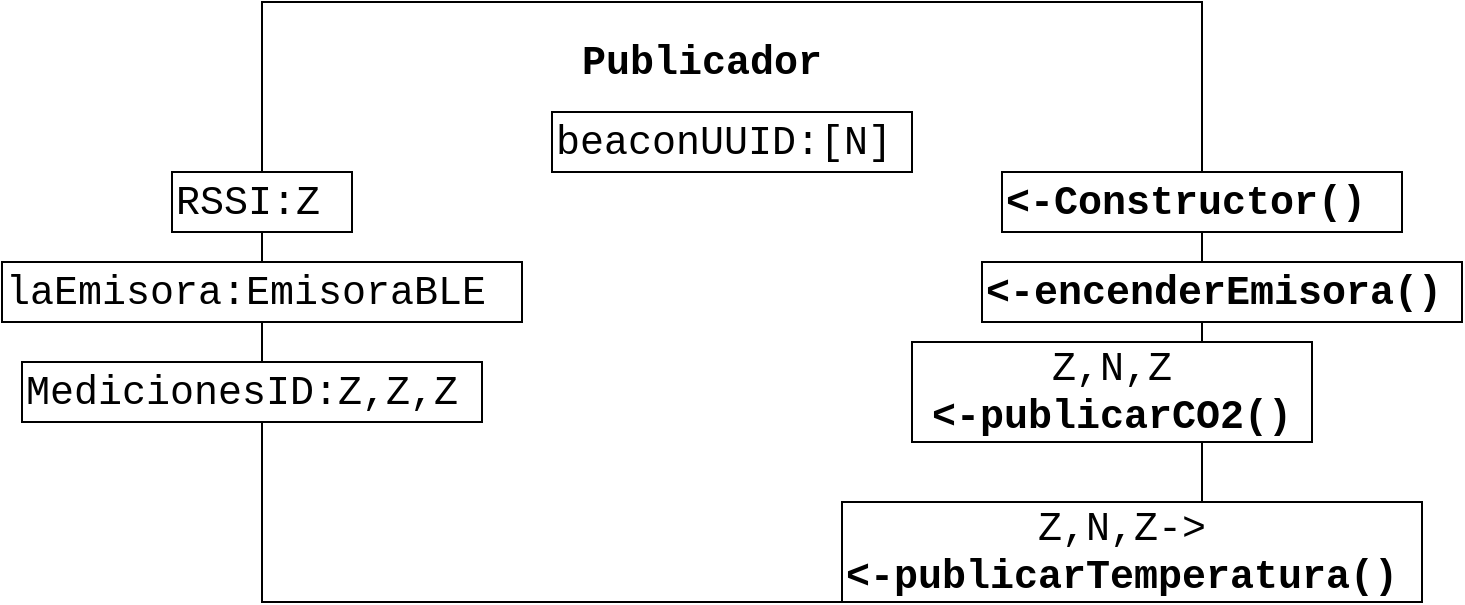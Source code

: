 <mxfile version="15.3.2" type="device"><diagram id="f2PshWvLLz-c4w3LTA6s" name="Page-1"><mxGraphModel dx="1422" dy="762" grid="1" gridSize="10" guides="1" tooltips="1" connect="1" arrows="1" fold="1" page="1" pageScale="1" pageWidth="827" pageHeight="1169" math="0" shadow="0"><root><mxCell id="0"/><mxCell id="1" parent="0"/><mxCell id="ga-JdbQxjGmKx5PD-8jg-1" value="" style="rounded=0;whiteSpace=wrap;html=1;" parent="1" vertex="1"><mxGeometry x="150" y="70" width="470" height="300" as="geometry"/></mxCell><mxCell id="ga-JdbQxjGmKx5PD-8jg-2" value="Publicador" style="text;html=1;strokeColor=none;fillColor=none;align=center;verticalAlign=middle;whiteSpace=wrap;rounded=0;fontStyle=1;fontFamily=Courier New;fontSize=20;" parent="1" vertex="1"><mxGeometry x="290" y="90" width="160" height="20" as="geometry"/></mxCell><mxCell id="ga-JdbQxjGmKx5PD-8jg-3" value="RSSI:Z" style="rounded=0;whiteSpace=wrap;html=1;fontFamily=Courier New;fontSize=20;align=left;fontStyle=0;autosize=1;" parent="1" vertex="1"><mxGeometry x="105" y="155" width="90" height="30" as="geometry"/></mxCell><mxCell id="ga-JdbQxjGmKx5PD-8jg-4" value="&lt;b&gt;&amp;lt;-Constructor()&lt;/b&gt;" style="rounded=0;whiteSpace=wrap;html=1;fontFamily=Courier New;fontSize=20;align=left;fontStyle=0;autosize=1;" parent="1" vertex="1"><mxGeometry x="520" y="155" width="200" height="30" as="geometry"/></mxCell><mxCell id="ga-JdbQxjGmKx5PD-8jg-6" value="&lt;span style=&quot;text-align: left&quot;&gt;Z,N,Z&lt;/span&gt;&lt;b&gt;&lt;br&gt;&amp;lt;-publicarCO2()&lt;/b&gt;" style="rounded=0;whiteSpace=wrap;html=1;fontFamily=Courier New;fontSize=20;align=center;fontStyle=0;autosize=1;" parent="1" vertex="1"><mxGeometry x="475" y="240" width="200" height="50" as="geometry"/></mxCell><mxCell id="ga-JdbQxjGmKx5PD-8jg-7" value="beaconUUID:[N]" style="rounded=0;whiteSpace=wrap;html=1;fontFamily=Courier New;fontSize=20;align=left;fontStyle=0;autosize=1;" parent="1" vertex="1"><mxGeometry x="295" y="125" width="180" height="30" as="geometry"/></mxCell><mxCell id="PfPrYHHq38RxERc1oi4n-2" value="&lt;b&gt;&amp;lt;-encenderEmisora()&lt;/b&gt;" style="rounded=0;whiteSpace=wrap;html=1;fontFamily=Courier New;fontSize=20;align=left;fontStyle=0;autosize=1;" parent="1" vertex="1"><mxGeometry x="510" y="200" width="240" height="30" as="geometry"/></mxCell><mxCell id="PfPrYHHq38RxERc1oi4n-3" value="&lt;div style=&quot;text-align: center&quot;&gt;&lt;span&gt;Z,N,Z-&amp;gt;&lt;/span&gt;&lt;/div&gt;&lt;b&gt;&amp;lt;-publicarTemperatura()&lt;/b&gt;" style="rounded=0;whiteSpace=wrap;html=1;fontFamily=Courier New;fontSize=20;align=left;fontStyle=0;autosize=1;" parent="1" vertex="1"><mxGeometry x="440" y="320" width="290" height="50" as="geometry"/></mxCell><mxCell id="PfPrYHHq38RxERc1oi4n-4" value="laEmisora:EmisoraBLE" style="rounded=0;whiteSpace=wrap;html=1;fontFamily=Courier New;fontSize=20;align=left;fontStyle=0;autosize=1;" parent="1" vertex="1"><mxGeometry x="20" y="200" width="260" height="30" as="geometry"/></mxCell><mxCell id="PfPrYHHq38RxERc1oi4n-5" value="MedicionesID:Z,Z,Z" style="rounded=0;whiteSpace=wrap;html=1;fontFamily=Courier New;fontSize=20;align=left;fontStyle=0;autosize=1;" parent="1" vertex="1"><mxGeometry x="30" y="250" width="230" height="30" as="geometry"/></mxCell></root></mxGraphModel></diagram></mxfile>
